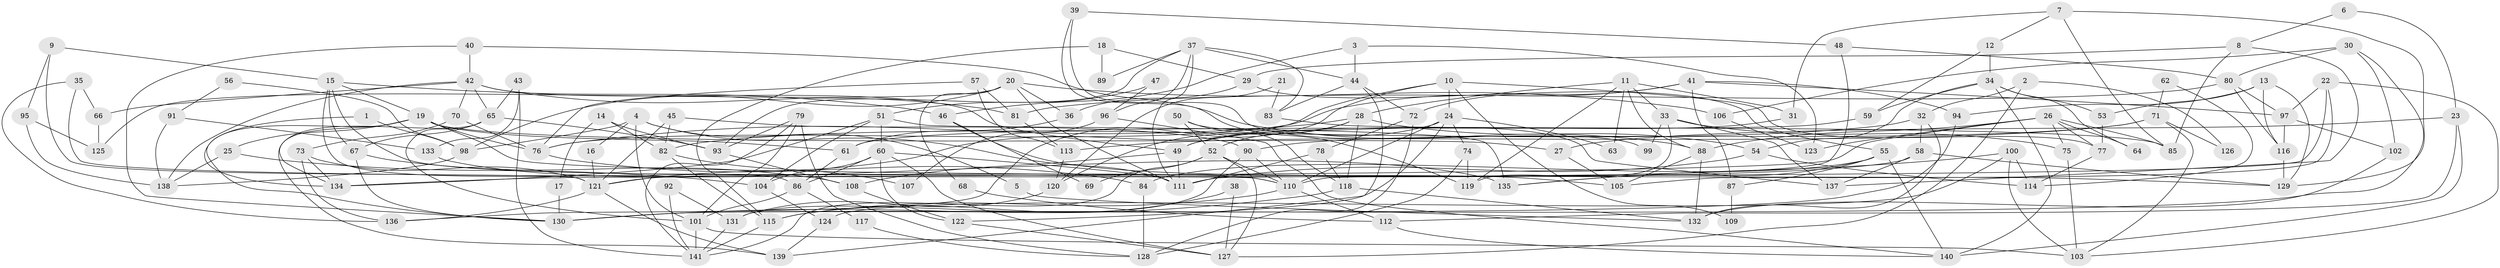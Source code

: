 // Generated by graph-tools (version 1.1) at 2025/36/03/09/25 02:36:24]
// undirected, 141 vertices, 282 edges
graph export_dot {
graph [start="1"]
  node [color=gray90,style=filled];
  1;
  2;
  3;
  4;
  5;
  6;
  7;
  8;
  9;
  10;
  11;
  12;
  13;
  14;
  15;
  16;
  17;
  18;
  19;
  20;
  21;
  22;
  23;
  24;
  25;
  26;
  27;
  28;
  29;
  30;
  31;
  32;
  33;
  34;
  35;
  36;
  37;
  38;
  39;
  40;
  41;
  42;
  43;
  44;
  45;
  46;
  47;
  48;
  49;
  50;
  51;
  52;
  53;
  54;
  55;
  56;
  57;
  58;
  59;
  60;
  61;
  62;
  63;
  64;
  65;
  66;
  67;
  68;
  69;
  70;
  71;
  72;
  73;
  74;
  75;
  76;
  77;
  78;
  79;
  80;
  81;
  82;
  83;
  84;
  85;
  86;
  87;
  88;
  89;
  90;
  91;
  92;
  93;
  94;
  95;
  96;
  97;
  98;
  99;
  100;
  101;
  102;
  103;
  104;
  105;
  106;
  107;
  108;
  109;
  110;
  111;
  112;
  113;
  114;
  115;
  116;
  117;
  118;
  119;
  120;
  121;
  122;
  123;
  124;
  125;
  126;
  127;
  128;
  129;
  130;
  131;
  132;
  133;
  134;
  135;
  136;
  137;
  138;
  139;
  140;
  141;
  1 -- 134;
  1 -- 98;
  2 -- 32;
  2 -- 127;
  2 -- 126;
  3 -- 44;
  3 -- 46;
  3 -- 123;
  4 -- 111;
  4 -- 98;
  4 -- 5;
  4 -- 16;
  4 -- 101;
  5 -- 132;
  6 -- 8;
  6 -- 23;
  7 -- 129;
  7 -- 31;
  7 -- 12;
  7 -- 85;
  8 -- 137;
  8 -- 85;
  8 -- 29;
  9 -- 15;
  9 -- 95;
  9 -- 121;
  10 -- 121;
  10 -- 77;
  10 -- 24;
  10 -- 109;
  10 -- 136;
  11 -- 119;
  11 -- 28;
  11 -- 31;
  11 -- 33;
  11 -- 63;
  11 -- 88;
  12 -- 34;
  12 -- 59;
  13 -- 53;
  13 -- 129;
  13 -- 94;
  13 -- 116;
  14 -- 93;
  14 -- 82;
  14 -- 17;
  15 -- 86;
  15 -- 67;
  15 -- 19;
  15 -- 46;
  15 -- 110;
  16 -- 121;
  17 -- 130;
  18 -- 115;
  18 -- 29;
  18 -- 89;
  19 -- 76;
  19 -- 25;
  19 -- 27;
  19 -- 61;
  19 -- 129;
  19 -- 130;
  19 -- 134;
  20 -- 36;
  20 -- 111;
  20 -- 68;
  20 -- 98;
  20 -- 106;
  20 -- 125;
  21 -- 83;
  21 -- 120;
  22 -- 97;
  22 -- 111;
  22 -- 103;
  22 -- 105;
  23 -- 27;
  23 -- 112;
  23 -- 140;
  24 -- 122;
  24 -- 49;
  24 -- 63;
  24 -- 74;
  24 -- 110;
  25 -- 104;
  25 -- 138;
  26 -- 123;
  26 -- 134;
  26 -- 64;
  26 -- 75;
  26 -- 77;
  26 -- 85;
  26 -- 88;
  27 -- 105;
  28 -- 118;
  28 -- 52;
  28 -- 54;
  28 -- 76;
  28 -- 120;
  29 -- 55;
  29 -- 36;
  30 -- 80;
  30 -- 130;
  30 -- 102;
  30 -- 106;
  31 -- 49;
  32 -- 132;
  32 -- 58;
  32 -- 82;
  33 -- 75;
  33 -- 99;
  33 -- 119;
  33 -- 137;
  34 -- 54;
  34 -- 59;
  34 -- 53;
  34 -- 64;
  34 -- 140;
  35 -- 136;
  35 -- 110;
  35 -- 66;
  36 -- 61;
  37 -- 93;
  37 -- 111;
  37 -- 44;
  37 -- 83;
  37 -- 89;
  37 -- 96;
  38 -- 127;
  38 -- 115;
  39 -- 48;
  39 -- 119;
  39 -- 99;
  40 -- 88;
  40 -- 130;
  40 -- 42;
  41 -- 97;
  41 -- 94;
  41 -- 72;
  41 -- 76;
  41 -- 87;
  42 -- 70;
  42 -- 49;
  42 -- 65;
  42 -- 66;
  42 -- 81;
  42 -- 138;
  43 -- 65;
  43 -- 141;
  43 -- 133;
  44 -- 83;
  44 -- 72;
  44 -- 139;
  45 -- 121;
  45 -- 90;
  45 -- 82;
  46 -- 105;
  46 -- 69;
  47 -- 96;
  47 -- 51;
  48 -- 110;
  48 -- 80;
  49 -- 108;
  49 -- 111;
  50 -- 52;
  50 -- 137;
  50 -- 118;
  51 -- 104;
  51 -- 134;
  51 -- 60;
  51 -- 135;
  52 -- 141;
  52 -- 110;
  52 -- 69;
  52 -- 127;
  53 -- 77;
  54 -- 111;
  54 -- 114;
  55 -- 140;
  55 -- 84;
  55 -- 87;
  55 -- 135;
  56 -- 98;
  56 -- 91;
  57 -- 81;
  57 -- 76;
  57 -- 113;
  58 -- 129;
  58 -- 121;
  58 -- 137;
  59 -- 61;
  60 -- 122;
  60 -- 86;
  60 -- 104;
  60 -- 111;
  60 -- 127;
  61 -- 86;
  62 -- 71;
  62 -- 114;
  65 -- 101;
  65 -- 67;
  65 -- 93;
  65 -- 139;
  66 -- 125;
  67 -- 130;
  67 -- 108;
  68 -- 112;
  70 -- 73;
  70 -- 76;
  71 -- 103;
  71 -- 113;
  71 -- 90;
  71 -- 126;
  72 -- 78;
  72 -- 128;
  73 -- 136;
  73 -- 121;
  73 -- 134;
  74 -- 128;
  74 -- 119;
  75 -- 103;
  76 -- 84;
  77 -- 114;
  78 -- 111;
  78 -- 118;
  79 -- 101;
  79 -- 93;
  79 -- 128;
  79 -- 141;
  80 -- 81;
  80 -- 116;
  80 -- 97;
  81 -- 113;
  82 -- 107;
  82 -- 115;
  83 -- 85;
  84 -- 128;
  86 -- 101;
  86 -- 117;
  87 -- 109;
  88 -- 105;
  88 -- 132;
  90 -- 110;
  90 -- 131;
  91 -- 133;
  91 -- 138;
  92 -- 131;
  92 -- 141;
  93 -- 108;
  94 -- 130;
  95 -- 125;
  95 -- 138;
  96 -- 140;
  96 -- 107;
  97 -- 102;
  97 -- 116;
  98 -- 138;
  100 -- 103;
  100 -- 135;
  100 -- 114;
  100 -- 124;
  101 -- 141;
  101 -- 103;
  102 -- 132;
  104 -- 124;
  106 -- 123;
  108 -- 122;
  110 -- 112;
  110 -- 115;
  112 -- 140;
  113 -- 120;
  115 -- 141;
  116 -- 129;
  117 -- 128;
  118 -- 130;
  118 -- 132;
  120 -- 131;
  121 -- 139;
  121 -- 136;
  122 -- 127;
  124 -- 139;
  131 -- 141;
  133 -- 135;
}
